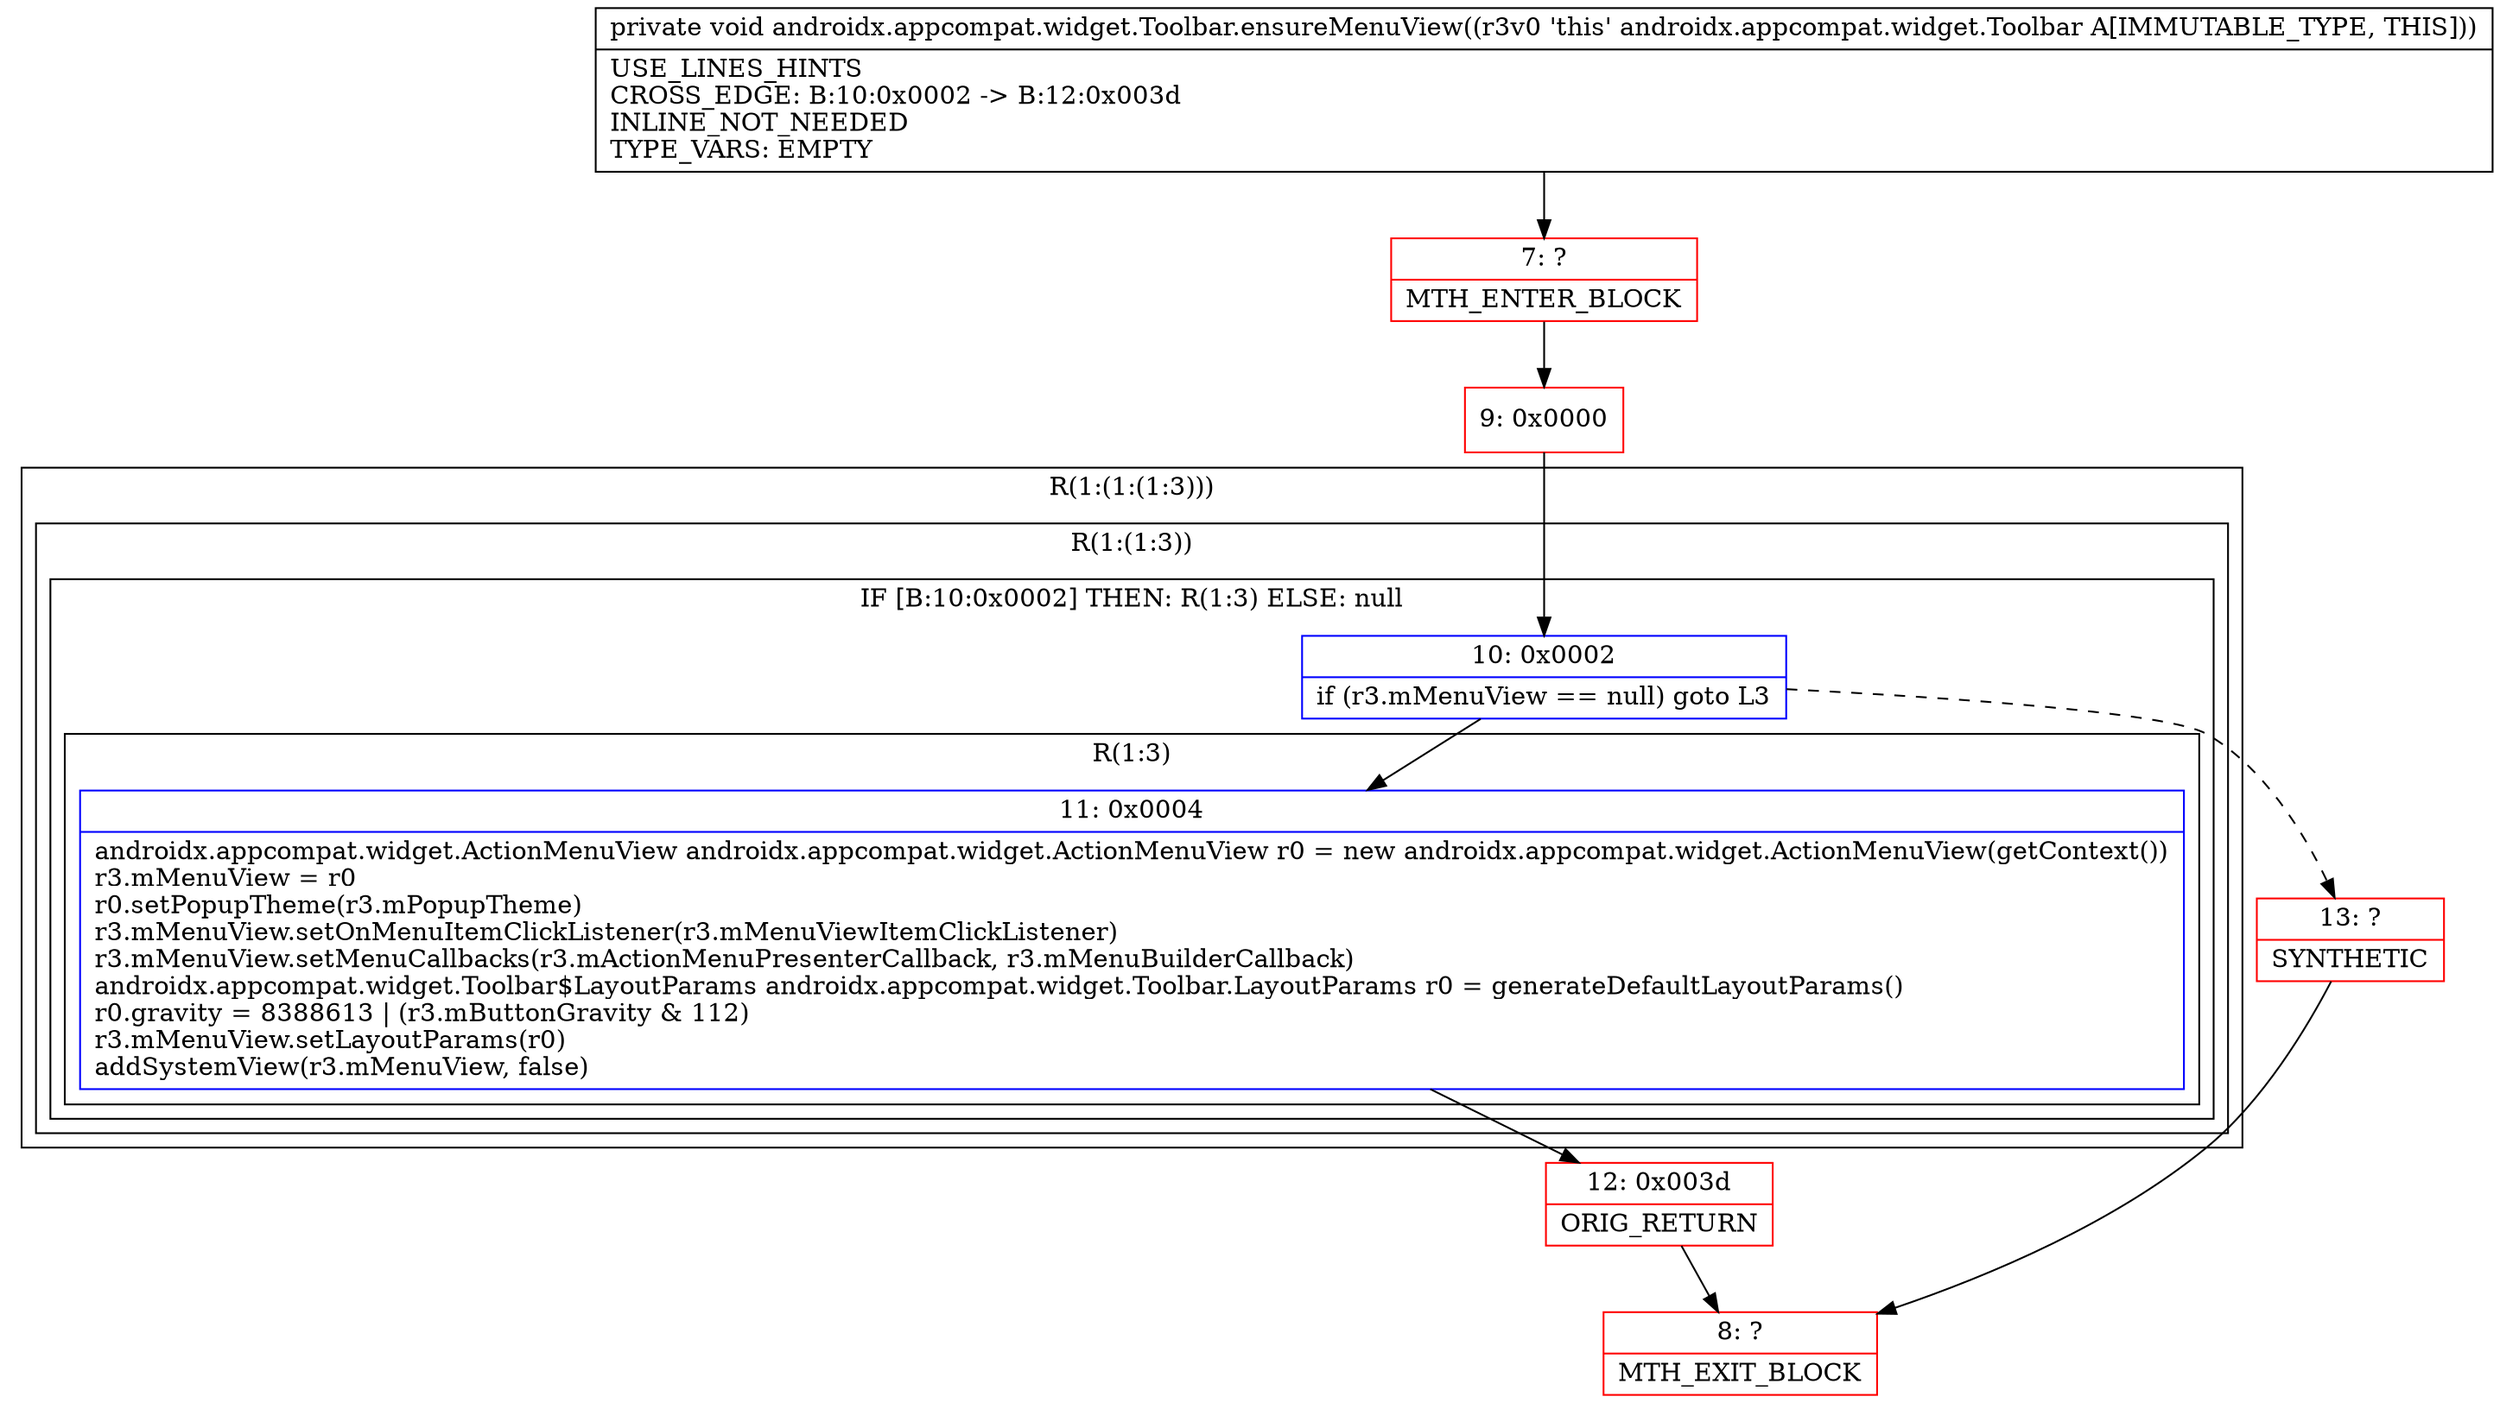 digraph "CFG forandroidx.appcompat.widget.Toolbar.ensureMenuView()V" {
subgraph cluster_Region_633010010 {
label = "R(1:(1:(1:3)))";
node [shape=record,color=blue];
subgraph cluster_Region_1127213380 {
label = "R(1:(1:3))";
node [shape=record,color=blue];
subgraph cluster_IfRegion_1707664211 {
label = "IF [B:10:0x0002] THEN: R(1:3) ELSE: null";
node [shape=record,color=blue];
Node_10 [shape=record,label="{10\:\ 0x0002|if (r3.mMenuView == null) goto L3\l}"];
subgraph cluster_Region_1494731829 {
label = "R(1:3)";
node [shape=record,color=blue];
Node_11 [shape=record,label="{11\:\ 0x0004|androidx.appcompat.widget.ActionMenuView androidx.appcompat.widget.ActionMenuView r0 = new androidx.appcompat.widget.ActionMenuView(getContext())\lr3.mMenuView = r0\lr0.setPopupTheme(r3.mPopupTheme)\lr3.mMenuView.setOnMenuItemClickListener(r3.mMenuViewItemClickListener)\lr3.mMenuView.setMenuCallbacks(r3.mActionMenuPresenterCallback, r3.mMenuBuilderCallback)\landroidx.appcompat.widget.Toolbar$LayoutParams androidx.appcompat.widget.Toolbar.LayoutParams r0 = generateDefaultLayoutParams()\lr0.gravity = 8388613 \| (r3.mButtonGravity & 112)\lr3.mMenuView.setLayoutParams(r0)\laddSystemView(r3.mMenuView, false)\l}"];
}
}
}
}
Node_7 [shape=record,color=red,label="{7\:\ ?|MTH_ENTER_BLOCK\l}"];
Node_9 [shape=record,color=red,label="{9\:\ 0x0000}"];
Node_12 [shape=record,color=red,label="{12\:\ 0x003d|ORIG_RETURN\l}"];
Node_8 [shape=record,color=red,label="{8\:\ ?|MTH_EXIT_BLOCK\l}"];
Node_13 [shape=record,color=red,label="{13\:\ ?|SYNTHETIC\l}"];
MethodNode[shape=record,label="{private void androidx.appcompat.widget.Toolbar.ensureMenuView((r3v0 'this' androidx.appcompat.widget.Toolbar A[IMMUTABLE_TYPE, THIS]))  | USE_LINES_HINTS\lCROSS_EDGE: B:10:0x0002 \-\> B:12:0x003d\lINLINE_NOT_NEEDED\lTYPE_VARS: EMPTY\l}"];
MethodNode -> Node_7;Node_10 -> Node_11;
Node_10 -> Node_13[style=dashed];
Node_11 -> Node_12;
Node_7 -> Node_9;
Node_9 -> Node_10;
Node_12 -> Node_8;
Node_13 -> Node_8;
}

